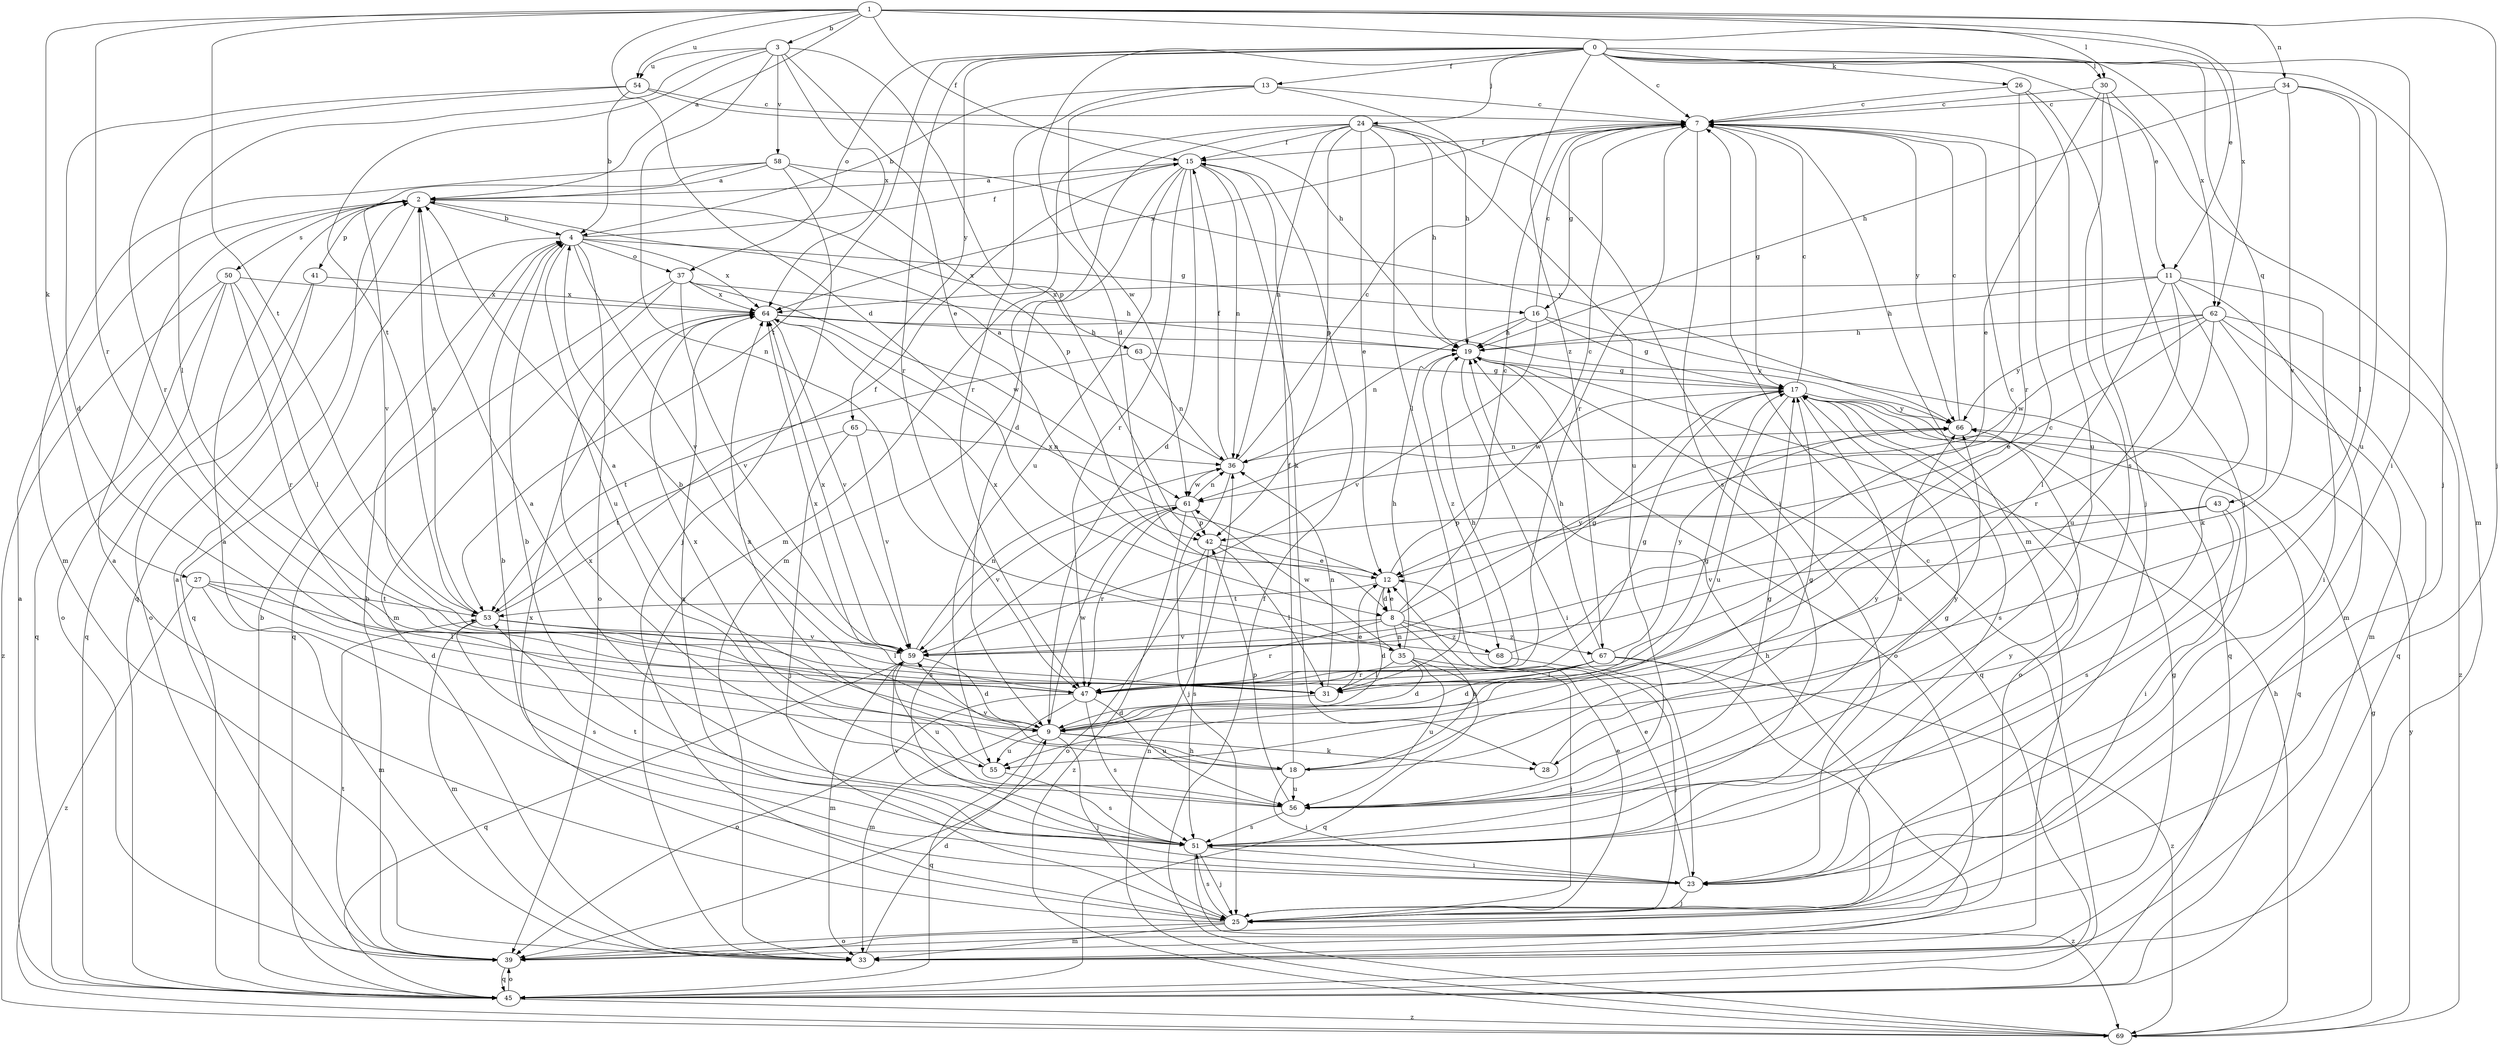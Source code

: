 strict digraph  {
0;
1;
2;
3;
4;
7;
8;
9;
11;
12;
13;
15;
16;
17;
18;
19;
23;
24;
25;
26;
27;
28;
30;
31;
33;
34;
35;
36;
37;
39;
41;
42;
43;
45;
47;
50;
51;
53;
54;
55;
56;
58;
59;
61;
62;
63;
64;
65;
66;
67;
68;
69;
0 -> 7  [label=c];
0 -> 8  [label=d];
0 -> 11  [label=e];
0 -> 13  [label=f];
0 -> 23  [label=i];
0 -> 24  [label=j];
0 -> 25  [label=j];
0 -> 26  [label=k];
0 -> 30  [label=l];
0 -> 37  [label=o];
0 -> 43  [label=q];
0 -> 47  [label=r];
0 -> 53  [label=t];
0 -> 62  [label=x];
0 -> 65  [label=y];
0 -> 67  [label=z];
1 -> 2  [label=a];
1 -> 3  [label=b];
1 -> 8  [label=d];
1 -> 11  [label=e];
1 -> 15  [label=f];
1 -> 25  [label=j];
1 -> 27  [label=k];
1 -> 30  [label=l];
1 -> 34  [label=n];
1 -> 47  [label=r];
1 -> 53  [label=t];
1 -> 54  [label=u];
1 -> 62  [label=x];
2 -> 4  [label=b];
2 -> 41  [label=p];
2 -> 45  [label=q];
2 -> 50  [label=s];
2 -> 63  [label=x];
3 -> 12  [label=e];
3 -> 31  [label=l];
3 -> 35  [label=n];
3 -> 42  [label=p];
3 -> 53  [label=t];
3 -> 54  [label=u];
3 -> 58  [label=v];
3 -> 64  [label=x];
4 -> 15  [label=f];
4 -> 16  [label=g];
4 -> 37  [label=o];
4 -> 39  [label=o];
4 -> 45  [label=q];
4 -> 55  [label=u];
4 -> 59  [label=v];
4 -> 64  [label=x];
7 -> 15  [label=f];
7 -> 16  [label=g];
7 -> 17  [label=g];
7 -> 33  [label=m];
7 -> 47  [label=r];
7 -> 51  [label=s];
7 -> 64  [label=x];
7 -> 66  [label=y];
8 -> 7  [label=c];
8 -> 12  [label=e];
8 -> 18  [label=h];
8 -> 35  [label=n];
8 -> 47  [label=r];
8 -> 59  [label=v];
8 -> 66  [label=y];
8 -> 67  [label=z];
8 -> 68  [label=z];
9 -> 2  [label=a];
9 -> 4  [label=b];
9 -> 7  [label=c];
9 -> 17  [label=g];
9 -> 18  [label=h];
9 -> 25  [label=j];
9 -> 28  [label=k];
9 -> 45  [label=q];
9 -> 55  [label=u];
9 -> 61  [label=w];
11 -> 19  [label=h];
11 -> 23  [label=i];
11 -> 28  [label=k];
11 -> 31  [label=l];
11 -> 33  [label=m];
11 -> 55  [label=u];
11 -> 64  [label=x];
12 -> 7  [label=c];
12 -> 8  [label=d];
12 -> 9  [label=d];
12 -> 53  [label=t];
12 -> 64  [label=x];
13 -> 4  [label=b];
13 -> 7  [label=c];
13 -> 19  [label=h];
13 -> 47  [label=r];
13 -> 61  [label=w];
15 -> 2  [label=a];
15 -> 9  [label=d];
15 -> 28  [label=k];
15 -> 33  [label=m];
15 -> 36  [label=n];
15 -> 47  [label=r];
15 -> 55  [label=u];
16 -> 7  [label=c];
16 -> 17  [label=g];
16 -> 19  [label=h];
16 -> 36  [label=n];
16 -> 45  [label=q];
16 -> 59  [label=v];
17 -> 7  [label=c];
17 -> 39  [label=o];
17 -> 45  [label=q];
17 -> 51  [label=s];
17 -> 55  [label=u];
17 -> 56  [label=u];
17 -> 61  [label=w];
17 -> 66  [label=y];
18 -> 15  [label=f];
18 -> 17  [label=g];
18 -> 23  [label=i];
18 -> 56  [label=u];
18 -> 59  [label=v];
18 -> 64  [label=x];
18 -> 66  [label=y];
19 -> 17  [label=g];
19 -> 23  [label=i];
19 -> 39  [label=o];
19 -> 45  [label=q];
19 -> 68  [label=z];
23 -> 2  [label=a];
23 -> 4  [label=b];
23 -> 12  [label=e];
23 -> 25  [label=j];
23 -> 64  [label=x];
23 -> 66  [label=y];
24 -> 9  [label=d];
24 -> 12  [label=e];
24 -> 15  [label=f];
24 -> 19  [label=h];
24 -> 23  [label=i];
24 -> 31  [label=l];
24 -> 33  [label=m];
24 -> 36  [label=n];
24 -> 42  [label=p];
24 -> 56  [label=u];
25 -> 2  [label=a];
25 -> 12  [label=e];
25 -> 33  [label=m];
25 -> 39  [label=o];
25 -> 51  [label=s];
25 -> 64  [label=x];
26 -> 7  [label=c];
26 -> 25  [label=j];
26 -> 47  [label=r];
26 -> 56  [label=u];
27 -> 9  [label=d];
27 -> 31  [label=l];
27 -> 33  [label=m];
27 -> 53  [label=t];
27 -> 69  [label=z];
28 -> 66  [label=y];
30 -> 7  [label=c];
30 -> 12  [label=e];
30 -> 25  [label=j];
30 -> 33  [label=m];
30 -> 51  [label=s];
31 -> 9  [label=d];
31 -> 12  [label=e];
31 -> 36  [label=n];
33 -> 9  [label=d];
33 -> 19  [label=h];
34 -> 7  [label=c];
34 -> 19  [label=h];
34 -> 31  [label=l];
34 -> 56  [label=u];
34 -> 59  [label=v];
35 -> 9  [label=d];
35 -> 19  [label=h];
35 -> 25  [label=j];
35 -> 31  [label=l];
35 -> 45  [label=q];
35 -> 56  [label=u];
35 -> 61  [label=w];
36 -> 2  [label=a];
36 -> 7  [label=c];
36 -> 15  [label=f];
36 -> 25  [label=j];
36 -> 61  [label=w];
37 -> 19  [label=h];
37 -> 33  [label=m];
37 -> 45  [label=q];
37 -> 59  [label=v];
37 -> 61  [label=w];
37 -> 64  [label=x];
39 -> 2  [label=a];
39 -> 4  [label=b];
39 -> 17  [label=g];
39 -> 45  [label=q];
39 -> 53  [label=t];
41 -> 39  [label=o];
41 -> 45  [label=q];
41 -> 64  [label=x];
42 -> 12  [label=e];
42 -> 31  [label=l];
42 -> 39  [label=o];
42 -> 51  [label=s];
43 -> 23  [label=i];
43 -> 42  [label=p];
43 -> 51  [label=s];
43 -> 59  [label=v];
45 -> 2  [label=a];
45 -> 4  [label=b];
45 -> 7  [label=c];
45 -> 39  [label=o];
45 -> 69  [label=z];
47 -> 17  [label=g];
47 -> 19  [label=h];
47 -> 33  [label=m];
47 -> 39  [label=o];
47 -> 51  [label=s];
47 -> 56  [label=u];
47 -> 64  [label=x];
50 -> 31  [label=l];
50 -> 39  [label=o];
50 -> 45  [label=q];
50 -> 47  [label=r];
50 -> 64  [label=x];
50 -> 69  [label=z];
51 -> 4  [label=b];
51 -> 17  [label=g];
51 -> 23  [label=i];
51 -> 25  [label=j];
51 -> 53  [label=t];
51 -> 59  [label=v];
51 -> 69  [label=z];
53 -> 2  [label=a];
53 -> 15  [label=f];
53 -> 31  [label=l];
53 -> 33  [label=m];
53 -> 51  [label=s];
53 -> 59  [label=v];
54 -> 4  [label=b];
54 -> 7  [label=c];
54 -> 9  [label=d];
54 -> 19  [label=h];
54 -> 47  [label=r];
55 -> 51  [label=s];
55 -> 64  [label=x];
56 -> 2  [label=a];
56 -> 17  [label=g];
56 -> 42  [label=p];
56 -> 51  [label=s];
56 -> 64  [label=x];
58 -> 2  [label=a];
58 -> 25  [label=j];
58 -> 33  [label=m];
58 -> 42  [label=p];
58 -> 59  [label=v];
58 -> 66  [label=y];
59 -> 9  [label=d];
59 -> 17  [label=g];
59 -> 33  [label=m];
59 -> 36  [label=n];
59 -> 45  [label=q];
59 -> 56  [label=u];
59 -> 64  [label=x];
61 -> 36  [label=n];
61 -> 42  [label=p];
61 -> 47  [label=r];
61 -> 51  [label=s];
61 -> 59  [label=v];
61 -> 69  [label=z];
62 -> 12  [label=e];
62 -> 19  [label=h];
62 -> 33  [label=m];
62 -> 45  [label=q];
62 -> 47  [label=r];
62 -> 61  [label=w];
62 -> 66  [label=y];
62 -> 69  [label=z];
63 -> 17  [label=g];
63 -> 36  [label=n];
63 -> 53  [label=t];
64 -> 19  [label=h];
64 -> 59  [label=v];
64 -> 66  [label=y];
65 -> 25  [label=j];
65 -> 36  [label=n];
65 -> 53  [label=t];
65 -> 59  [label=v];
66 -> 7  [label=c];
66 -> 36  [label=n];
67 -> 9  [label=d];
67 -> 19  [label=h];
67 -> 25  [label=j];
67 -> 31  [label=l];
67 -> 47  [label=r];
67 -> 66  [label=y];
67 -> 69  [label=z];
68 -> 7  [label=c];
68 -> 25  [label=j];
68 -> 64  [label=x];
69 -> 15  [label=f];
69 -> 17  [label=g];
69 -> 19  [label=h];
69 -> 36  [label=n];
69 -> 66  [label=y];
}
